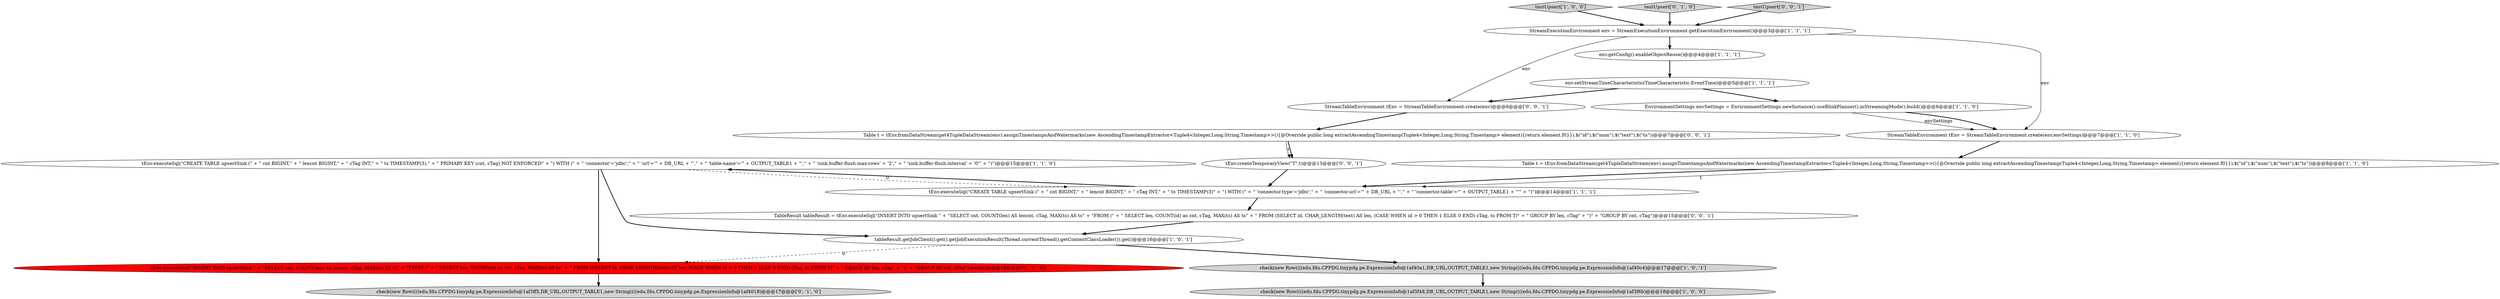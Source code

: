 digraph {
14 [style = filled, label = "check(new Row((((edu.fdu.CPPDG.tinypdg.pe.ExpressionInfo@1af3ff5,DB_URL,OUTPUT_TABLE1,new String((((edu.fdu.CPPDG.tinypdg.pe.ExpressionInfo@1af4018)@@@17@@@['0', '1', '0']", fillcolor = lightgray, shape = ellipse image = "AAA0AAABBB2BBB"];
5 [style = filled, label = "StreamExecutionEnvironment env = StreamExecutionEnvironment.getExecutionEnvironment()@@@3@@@['1', '1', '1']", fillcolor = white, shape = ellipse image = "AAA0AAABBB1BBB"];
18 [style = filled, label = "StreamTableEnvironment tEnv = StreamTableEnvironment.create(env)@@@6@@@['0', '0', '1']", fillcolor = white, shape = ellipse image = "AAA0AAABBB3BBB"];
7 [style = filled, label = "tEnv.executeSql(\"CREATE TABLE upsertSink (\" + \" cnt BIGINT,\" + \" lencnt BIGINT,\" + \" cTag INT,\" + \" ts TIMESTAMP(3)\" + \") WITH (\" + \" 'connector.type'='jdbc',\" + \" 'connector.url'='\" + DB_URL + \"',\" + \" 'connector.table'='\" + OUTPUT_TABLE1 + \"'\" + \")\")@@@14@@@['1', '1', '1']", fillcolor = white, shape = ellipse image = "AAA0AAABBB1BBB"];
16 [style = filled, label = "Table t = tEnv.fromDataStream(get4TupleDataStream(env).assignTimestampsAndWatermarks(new AscendingTimestampExtractor<Tuple4<Integer,Long,String,Timestamp>>(){@Override public long extractAscendingTimestamp(Tuple4<Integer,Long,String,Timestamp> element){return element.f0}}),$(\"id\"),$(\"num\"),$(\"text\"),$(\"ts\"))@@@7@@@['0', '0', '1']", fillcolor = white, shape = ellipse image = "AAA0AAABBB3BBB"];
6 [style = filled, label = "Table t = tEnv.fromDataStream(get4TupleDataStream(env).assignTimestampsAndWatermarks(new AscendingTimestampExtractor<Tuple4<Integer,Long,String,Timestamp>>(){@Override public long extractAscendingTimestamp(Tuple4<Integer,Long,String,Timestamp> element){return element.f0}}),$(\"id\"),$(\"num\"),$(\"text\"),$(\"ts\"))@@@8@@@['1', '1', '0']", fillcolor = white, shape = ellipse image = "AAA0AAABBB1BBB"];
0 [style = filled, label = "env.setStreamTimeCharacteristic(TimeCharacteristic.EventTime)@@@5@@@['1', '1', '1']", fillcolor = white, shape = ellipse image = "AAA0AAABBB1BBB"];
9 [style = filled, label = "tEnv.executeSql(\"CREATE TABLE upsertSink (\" + \" cnt BIGINT,\" + \" lencnt BIGINT,\" + \" cTag INT,\" + \" ts TIMESTAMP(3),\" + \" PRIMARY KEY (cnt, cTag) NOT ENFORCED\" + \") WITH (\" + \" 'connector'='jdbc',\" + \" 'url'='\" + DB_URL + \"',\" + \" 'table-name'='\" + OUTPUT_TABLE1 + \"',\" + \" 'sink.buffer-flush.max-rows' = '2',\" + \" 'sink.buffer-flush.interval' = '0'\" + \")\")@@@15@@@['1', '1', '0']", fillcolor = white, shape = ellipse image = "AAA0AAABBB1BBB"];
10 [style = filled, label = "EnvironmentSettings envSettings = EnvironmentSettings.newInstance().useBlinkPlanner().inStreamingMode().build()@@@6@@@['1', '1', '0']", fillcolor = white, shape = ellipse image = "AAA0AAABBB1BBB"];
4 [style = filled, label = "env.getConfig().enableObjectReuse()@@@4@@@['1', '1', '1']", fillcolor = white, shape = ellipse image = "AAA0AAABBB1BBB"];
11 [style = filled, label = "testUpsert['1', '0', '0']", fillcolor = lightgray, shape = diamond image = "AAA0AAABBB1BBB"];
13 [style = filled, label = "testUpsert['0', '1', '0']", fillcolor = lightgray, shape = diamond image = "AAA0AAABBB2BBB"];
15 [style = filled, label = "tEnv.createTemporaryView(\"T\",t)@@@13@@@['0', '0', '1']", fillcolor = white, shape = ellipse image = "AAA0AAABBB3BBB"];
1 [style = filled, label = "StreamTableEnvironment tEnv = StreamTableEnvironment.create(env,envSettings)@@@7@@@['1', '1', '0']", fillcolor = white, shape = ellipse image = "AAA0AAABBB1BBB"];
17 [style = filled, label = "TableResult tableResult = tEnv.executeSql(\"INSERT INTO upsertSink \" + \"SELECT cnt, COUNT(len) AS lencnt, cTag, MAX(ts) AS ts\" + \"FROM (\" + \" SELECT len, COUNT(id) as cnt, cTag, MAX(ts) AS ts\" + \" FROM (SELECT id, CHAR_LENGTH(text) AS len, (CASE WHEN id > 0 THEN 1 ELSE 0 END) cTag, ts FROM T)\" + \" GROUP BY len, cTag\" + \")\" + \"GROUP BY cnt, cTag\")@@@15@@@['0', '0', '1']", fillcolor = white, shape = ellipse image = "AAA0AAABBB3BBB"];
8 [style = filled, label = "tableResult.getJobClient().get().getJobExecutionResult(Thread.currentThread().getContextClassLoader()).get()@@@16@@@['1', '0', '1']", fillcolor = white, shape = ellipse image = "AAA0AAABBB1BBB"];
12 [style = filled, label = "tEnv.executeSql(\"INSERT INTO upsertSink \" + \"SELECT cnt, COUNT(len) AS lencnt, cTag, MAX(ts) AS ts\" + \"FROM (\" + \" SELECT len, COUNT(id) as cnt, cTag, MAX(ts) AS ts\" + \" FROM (SELECT id, CHAR_LENGTH(text) AS len, (CASE WHEN id > 0 THEN 1 ELSE 0 END) cTag, ts FROM T)\" + \" GROUP BY len, cTag\" + \")\" + \"GROUP BY cnt, cTag\").await()@@@16@@@['0', '1', '0']", fillcolor = red, shape = ellipse image = "AAA1AAABBB2BBB"];
19 [style = filled, label = "testUpsert['0', '0', '1']", fillcolor = lightgray, shape = diamond image = "AAA0AAABBB3BBB"];
3 [style = filled, label = "check(new Row((((edu.fdu.CPPDG.tinypdg.pe.ExpressionInfo@1af3f48,DB_URL,OUTPUT_TABLE1,new String((((edu.fdu.CPPDG.tinypdg.pe.ExpressionInfo@1af3f6b)@@@18@@@['1', '0', '0']", fillcolor = lightgray, shape = ellipse image = "AAA0AAABBB1BBB"];
2 [style = filled, label = "check(new Row((((edu.fdu.CPPDG.tinypdg.pe.ExpressionInfo@1af40a1,DB_URL,OUTPUT_TABLE1,new String((((edu.fdu.CPPDG.tinypdg.pe.ExpressionInfo@1af40c4)@@@17@@@['1', '0', '1']", fillcolor = lightgray, shape = ellipse image = "AAA0AAABBB1BBB"];
17->8 [style = bold, label=""];
16->15 [style = bold, label=""];
7->17 [style = bold, label=""];
15->7 [style = bold, label=""];
5->1 [style = solid, label="env"];
2->3 [style = bold, label=""];
6->7 [style = solid, label="t"];
8->12 [style = dashed, label="0"];
9->8 [style = bold, label=""];
10->1 [style = solid, label="envSettings"];
4->0 [style = bold, label=""];
7->9 [style = bold, label=""];
19->5 [style = bold, label=""];
11->5 [style = bold, label=""];
0->10 [style = bold, label=""];
1->6 [style = bold, label=""];
8->2 [style = bold, label=""];
5->18 [style = solid, label="env"];
5->4 [style = bold, label=""];
12->14 [style = bold, label=""];
13->5 [style = bold, label=""];
0->18 [style = bold, label=""];
9->12 [style = bold, label=""];
16->15 [style = solid, label="t"];
9->7 [style = dashed, label="0"];
6->7 [style = bold, label=""];
10->1 [style = bold, label=""];
18->16 [style = bold, label=""];
}
